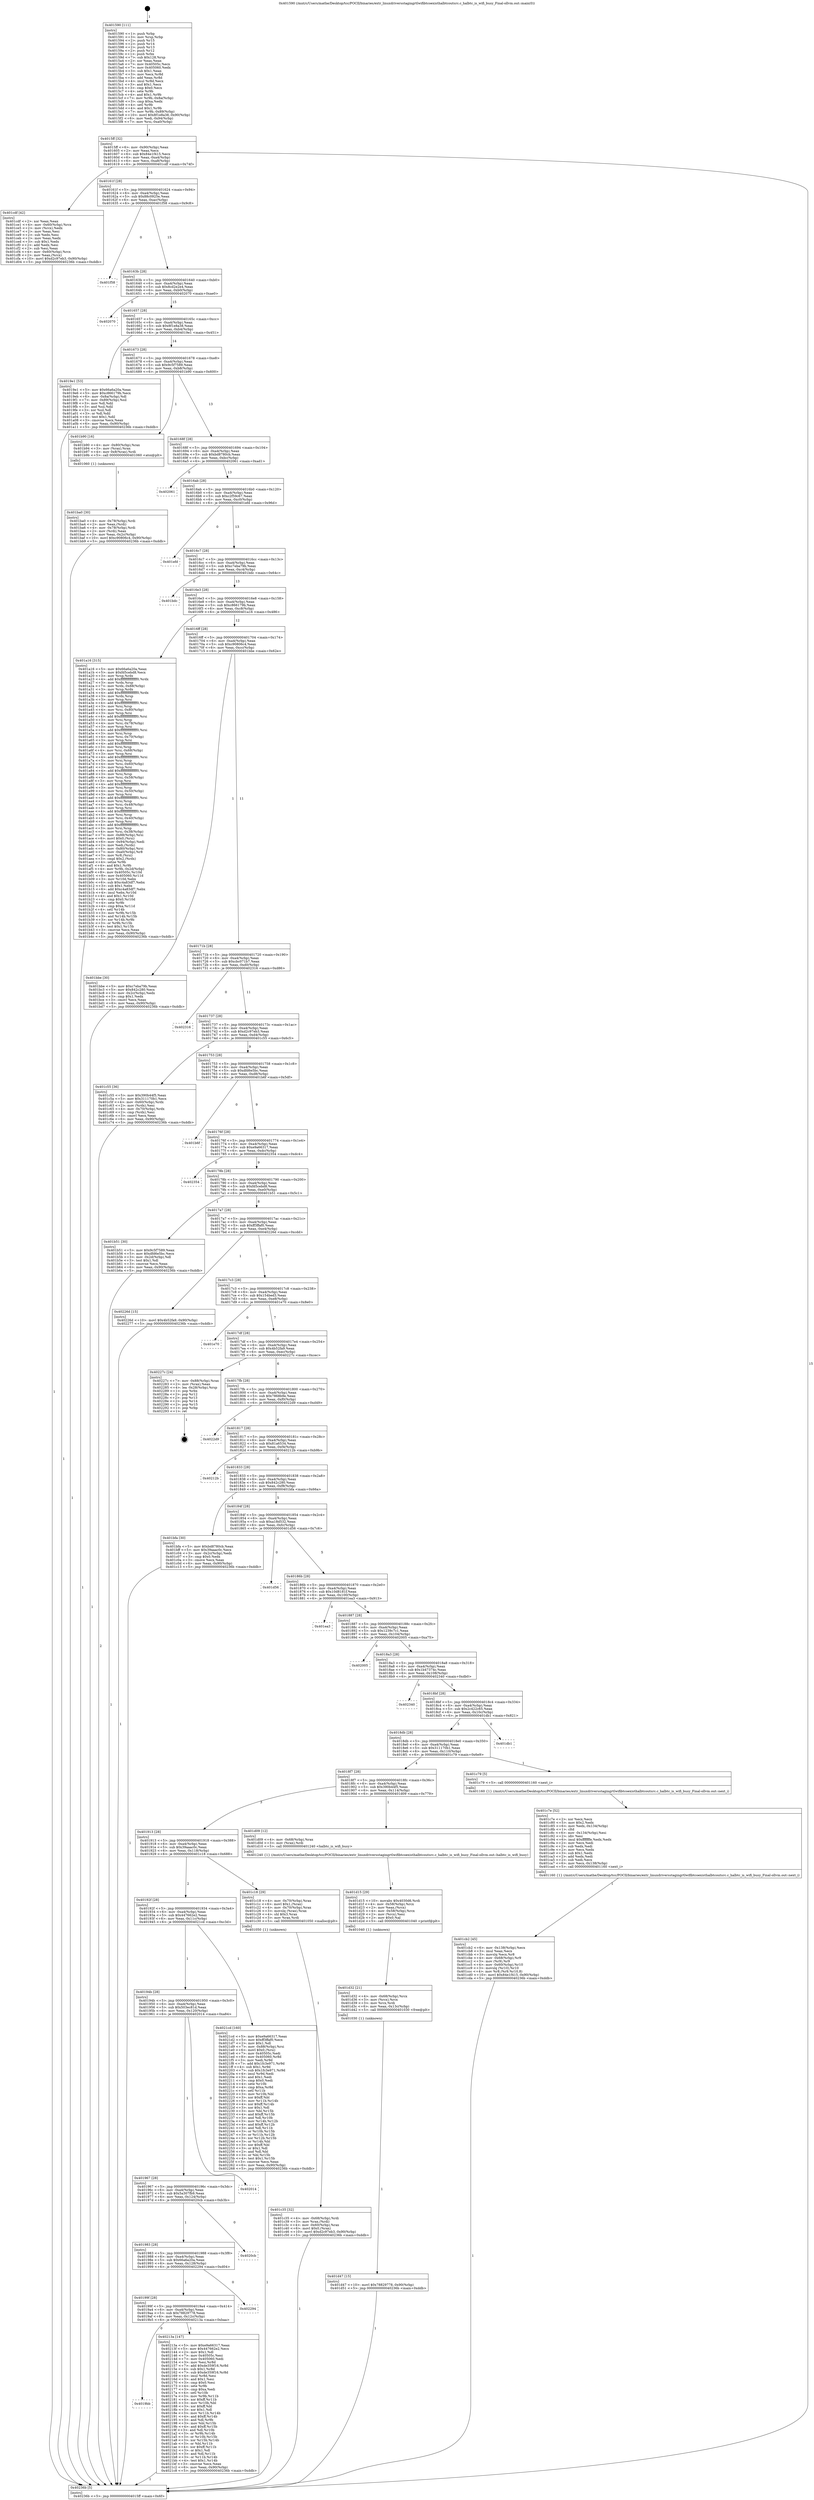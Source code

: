 digraph "0x401590" {
  label = "0x401590 (/mnt/c/Users/mathe/Desktop/tcc/POCII/binaries/extr_linuxdriversstagingrtlwifibtcoexisthalbtcoutsrc.c_halbtc_is_wifi_busy_Final-ollvm.out::main(0))"
  labelloc = "t"
  node[shape=record]

  Entry [label="",width=0.3,height=0.3,shape=circle,fillcolor=black,style=filled]
  "0x4015ff" [label="{
     0x4015ff [32]\l
     | [instrs]\l
     &nbsp;&nbsp;0x4015ff \<+6\>: mov -0x90(%rbp),%eax\l
     &nbsp;&nbsp;0x401605 \<+2\>: mov %eax,%ecx\l
     &nbsp;&nbsp;0x401607 \<+6\>: sub $0x84e1f415,%ecx\l
     &nbsp;&nbsp;0x40160d \<+6\>: mov %eax,-0xa4(%rbp)\l
     &nbsp;&nbsp;0x401613 \<+6\>: mov %ecx,-0xa8(%rbp)\l
     &nbsp;&nbsp;0x401619 \<+6\>: je 0000000000401cdf \<main+0x74f\>\l
  }"]
  "0x401cdf" [label="{
     0x401cdf [42]\l
     | [instrs]\l
     &nbsp;&nbsp;0x401cdf \<+2\>: xor %eax,%eax\l
     &nbsp;&nbsp;0x401ce1 \<+4\>: mov -0x60(%rbp),%rcx\l
     &nbsp;&nbsp;0x401ce5 \<+2\>: mov (%rcx),%edx\l
     &nbsp;&nbsp;0x401ce7 \<+2\>: mov %eax,%esi\l
     &nbsp;&nbsp;0x401ce9 \<+2\>: sub %edx,%esi\l
     &nbsp;&nbsp;0x401ceb \<+2\>: mov %eax,%edx\l
     &nbsp;&nbsp;0x401ced \<+3\>: sub $0x1,%edx\l
     &nbsp;&nbsp;0x401cf0 \<+2\>: add %edx,%esi\l
     &nbsp;&nbsp;0x401cf2 \<+2\>: sub %esi,%eax\l
     &nbsp;&nbsp;0x401cf4 \<+4\>: mov -0x60(%rbp),%rcx\l
     &nbsp;&nbsp;0x401cf8 \<+2\>: mov %eax,(%rcx)\l
     &nbsp;&nbsp;0x401cfa \<+10\>: movl $0xd2c97eb3,-0x90(%rbp)\l
     &nbsp;&nbsp;0x401d04 \<+5\>: jmp 000000000040236b \<main+0xddb\>\l
  }"]
  "0x40161f" [label="{
     0x40161f [28]\l
     | [instrs]\l
     &nbsp;&nbsp;0x40161f \<+5\>: jmp 0000000000401624 \<main+0x94\>\l
     &nbsp;&nbsp;0x401624 \<+6\>: mov -0xa4(%rbp),%eax\l
     &nbsp;&nbsp;0x40162a \<+5\>: sub $0x88c0925e,%eax\l
     &nbsp;&nbsp;0x40162f \<+6\>: mov %eax,-0xac(%rbp)\l
     &nbsp;&nbsp;0x401635 \<+6\>: je 0000000000401f58 \<main+0x9c8\>\l
  }"]
  Exit [label="",width=0.3,height=0.3,shape=circle,fillcolor=black,style=filled,peripheries=2]
  "0x401f58" [label="{
     0x401f58\l
  }", style=dashed]
  "0x40163b" [label="{
     0x40163b [28]\l
     | [instrs]\l
     &nbsp;&nbsp;0x40163b \<+5\>: jmp 0000000000401640 \<main+0xb0\>\l
     &nbsp;&nbsp;0x401640 \<+6\>: mov -0xa4(%rbp),%eax\l
     &nbsp;&nbsp;0x401646 \<+5\>: sub $0x8cd2e2e4,%eax\l
     &nbsp;&nbsp;0x40164b \<+6\>: mov %eax,-0xb0(%rbp)\l
     &nbsp;&nbsp;0x401651 \<+6\>: je 0000000000402070 \<main+0xae0\>\l
  }"]
  "0x4019bb" [label="{
     0x4019bb\l
  }", style=dashed]
  "0x402070" [label="{
     0x402070\l
  }", style=dashed]
  "0x401657" [label="{
     0x401657 [28]\l
     | [instrs]\l
     &nbsp;&nbsp;0x401657 \<+5\>: jmp 000000000040165c \<main+0xcc\>\l
     &nbsp;&nbsp;0x40165c \<+6\>: mov -0xa4(%rbp),%eax\l
     &nbsp;&nbsp;0x401662 \<+5\>: sub $0x8f1e8a38,%eax\l
     &nbsp;&nbsp;0x401667 \<+6\>: mov %eax,-0xb4(%rbp)\l
     &nbsp;&nbsp;0x40166d \<+6\>: je 00000000004019e1 \<main+0x451\>\l
  }"]
  "0x40213a" [label="{
     0x40213a [147]\l
     | [instrs]\l
     &nbsp;&nbsp;0x40213a \<+5\>: mov $0xe9a66317,%eax\l
     &nbsp;&nbsp;0x40213f \<+5\>: mov $0x447662e2,%ecx\l
     &nbsp;&nbsp;0x402144 \<+2\>: mov $0x1,%dl\l
     &nbsp;&nbsp;0x402146 \<+7\>: mov 0x40505c,%esi\l
     &nbsp;&nbsp;0x40214d \<+7\>: mov 0x405060,%edi\l
     &nbsp;&nbsp;0x402154 \<+3\>: mov %esi,%r8d\l
     &nbsp;&nbsp;0x402157 \<+7\>: add $0xde359f16,%r8d\l
     &nbsp;&nbsp;0x40215e \<+4\>: sub $0x1,%r8d\l
     &nbsp;&nbsp;0x402162 \<+7\>: sub $0xde359f16,%r8d\l
     &nbsp;&nbsp;0x402169 \<+4\>: imul %r8d,%esi\l
     &nbsp;&nbsp;0x40216d \<+3\>: and $0x1,%esi\l
     &nbsp;&nbsp;0x402170 \<+3\>: cmp $0x0,%esi\l
     &nbsp;&nbsp;0x402173 \<+4\>: sete %r9b\l
     &nbsp;&nbsp;0x402177 \<+3\>: cmp $0xa,%edi\l
     &nbsp;&nbsp;0x40217a \<+4\>: setl %r10b\l
     &nbsp;&nbsp;0x40217e \<+3\>: mov %r9b,%r11b\l
     &nbsp;&nbsp;0x402181 \<+4\>: xor $0xff,%r11b\l
     &nbsp;&nbsp;0x402185 \<+3\>: mov %r10b,%bl\l
     &nbsp;&nbsp;0x402188 \<+3\>: xor $0xff,%bl\l
     &nbsp;&nbsp;0x40218b \<+3\>: xor $0x1,%dl\l
     &nbsp;&nbsp;0x40218e \<+3\>: mov %r11b,%r14b\l
     &nbsp;&nbsp;0x402191 \<+4\>: and $0xff,%r14b\l
     &nbsp;&nbsp;0x402195 \<+3\>: and %dl,%r9b\l
     &nbsp;&nbsp;0x402198 \<+3\>: mov %bl,%r15b\l
     &nbsp;&nbsp;0x40219b \<+4\>: and $0xff,%r15b\l
     &nbsp;&nbsp;0x40219f \<+3\>: and %dl,%r10b\l
     &nbsp;&nbsp;0x4021a2 \<+3\>: or %r9b,%r14b\l
     &nbsp;&nbsp;0x4021a5 \<+3\>: or %r10b,%r15b\l
     &nbsp;&nbsp;0x4021a8 \<+3\>: xor %r15b,%r14b\l
     &nbsp;&nbsp;0x4021ab \<+3\>: or %bl,%r11b\l
     &nbsp;&nbsp;0x4021ae \<+4\>: xor $0xff,%r11b\l
     &nbsp;&nbsp;0x4021b2 \<+3\>: or $0x1,%dl\l
     &nbsp;&nbsp;0x4021b5 \<+3\>: and %dl,%r11b\l
     &nbsp;&nbsp;0x4021b8 \<+3\>: or %r11b,%r14b\l
     &nbsp;&nbsp;0x4021bb \<+4\>: test $0x1,%r14b\l
     &nbsp;&nbsp;0x4021bf \<+3\>: cmovne %ecx,%eax\l
     &nbsp;&nbsp;0x4021c2 \<+6\>: mov %eax,-0x90(%rbp)\l
     &nbsp;&nbsp;0x4021c8 \<+5\>: jmp 000000000040236b \<main+0xddb\>\l
  }"]
  "0x4019e1" [label="{
     0x4019e1 [53]\l
     | [instrs]\l
     &nbsp;&nbsp;0x4019e1 \<+5\>: mov $0x66a6a20a,%eax\l
     &nbsp;&nbsp;0x4019e6 \<+5\>: mov $0xc866179b,%ecx\l
     &nbsp;&nbsp;0x4019eb \<+6\>: mov -0x8a(%rbp),%dl\l
     &nbsp;&nbsp;0x4019f1 \<+7\>: mov -0x89(%rbp),%sil\l
     &nbsp;&nbsp;0x4019f8 \<+3\>: mov %dl,%dil\l
     &nbsp;&nbsp;0x4019fb \<+3\>: and %sil,%dil\l
     &nbsp;&nbsp;0x4019fe \<+3\>: xor %sil,%dl\l
     &nbsp;&nbsp;0x401a01 \<+3\>: or %dl,%dil\l
     &nbsp;&nbsp;0x401a04 \<+4\>: test $0x1,%dil\l
     &nbsp;&nbsp;0x401a08 \<+3\>: cmovne %ecx,%eax\l
     &nbsp;&nbsp;0x401a0b \<+6\>: mov %eax,-0x90(%rbp)\l
     &nbsp;&nbsp;0x401a11 \<+5\>: jmp 000000000040236b \<main+0xddb\>\l
  }"]
  "0x401673" [label="{
     0x401673 [28]\l
     | [instrs]\l
     &nbsp;&nbsp;0x401673 \<+5\>: jmp 0000000000401678 \<main+0xe8\>\l
     &nbsp;&nbsp;0x401678 \<+6\>: mov -0xa4(%rbp),%eax\l
     &nbsp;&nbsp;0x40167e \<+5\>: sub $0x9c5f7589,%eax\l
     &nbsp;&nbsp;0x401683 \<+6\>: mov %eax,-0xb8(%rbp)\l
     &nbsp;&nbsp;0x401689 \<+6\>: je 0000000000401b90 \<main+0x600\>\l
  }"]
  "0x40236b" [label="{
     0x40236b [5]\l
     | [instrs]\l
     &nbsp;&nbsp;0x40236b \<+5\>: jmp 00000000004015ff \<main+0x6f\>\l
  }"]
  "0x401590" [label="{
     0x401590 [111]\l
     | [instrs]\l
     &nbsp;&nbsp;0x401590 \<+1\>: push %rbp\l
     &nbsp;&nbsp;0x401591 \<+3\>: mov %rsp,%rbp\l
     &nbsp;&nbsp;0x401594 \<+2\>: push %r15\l
     &nbsp;&nbsp;0x401596 \<+2\>: push %r14\l
     &nbsp;&nbsp;0x401598 \<+2\>: push %r13\l
     &nbsp;&nbsp;0x40159a \<+2\>: push %r12\l
     &nbsp;&nbsp;0x40159c \<+1\>: push %rbx\l
     &nbsp;&nbsp;0x40159d \<+7\>: sub $0x128,%rsp\l
     &nbsp;&nbsp;0x4015a4 \<+2\>: xor %eax,%eax\l
     &nbsp;&nbsp;0x4015a6 \<+7\>: mov 0x40505c,%ecx\l
     &nbsp;&nbsp;0x4015ad \<+7\>: mov 0x405060,%edx\l
     &nbsp;&nbsp;0x4015b4 \<+3\>: sub $0x1,%eax\l
     &nbsp;&nbsp;0x4015b7 \<+3\>: mov %ecx,%r8d\l
     &nbsp;&nbsp;0x4015ba \<+3\>: add %eax,%r8d\l
     &nbsp;&nbsp;0x4015bd \<+4\>: imul %r8d,%ecx\l
     &nbsp;&nbsp;0x4015c1 \<+3\>: and $0x1,%ecx\l
     &nbsp;&nbsp;0x4015c4 \<+3\>: cmp $0x0,%ecx\l
     &nbsp;&nbsp;0x4015c7 \<+4\>: sete %r9b\l
     &nbsp;&nbsp;0x4015cb \<+4\>: and $0x1,%r9b\l
     &nbsp;&nbsp;0x4015cf \<+7\>: mov %r9b,-0x8a(%rbp)\l
     &nbsp;&nbsp;0x4015d6 \<+3\>: cmp $0xa,%edx\l
     &nbsp;&nbsp;0x4015d9 \<+4\>: setl %r9b\l
     &nbsp;&nbsp;0x4015dd \<+4\>: and $0x1,%r9b\l
     &nbsp;&nbsp;0x4015e1 \<+7\>: mov %r9b,-0x89(%rbp)\l
     &nbsp;&nbsp;0x4015e8 \<+10\>: movl $0x8f1e8a38,-0x90(%rbp)\l
     &nbsp;&nbsp;0x4015f2 \<+6\>: mov %edi,-0x94(%rbp)\l
     &nbsp;&nbsp;0x4015f8 \<+7\>: mov %rsi,-0xa0(%rbp)\l
  }"]
  "0x40199f" [label="{
     0x40199f [28]\l
     | [instrs]\l
     &nbsp;&nbsp;0x40199f \<+5\>: jmp 00000000004019a4 \<main+0x414\>\l
     &nbsp;&nbsp;0x4019a4 \<+6\>: mov -0xa4(%rbp),%eax\l
     &nbsp;&nbsp;0x4019aa \<+5\>: sub $0x78829778,%eax\l
     &nbsp;&nbsp;0x4019af \<+6\>: mov %eax,-0x12c(%rbp)\l
     &nbsp;&nbsp;0x4019b5 \<+6\>: je 000000000040213a \<main+0xbaa\>\l
  }"]
  "0x401b90" [label="{
     0x401b90 [16]\l
     | [instrs]\l
     &nbsp;&nbsp;0x401b90 \<+4\>: mov -0x80(%rbp),%rax\l
     &nbsp;&nbsp;0x401b94 \<+3\>: mov (%rax),%rax\l
     &nbsp;&nbsp;0x401b97 \<+4\>: mov 0x8(%rax),%rdi\l
     &nbsp;&nbsp;0x401b9b \<+5\>: call 0000000000401060 \<atoi@plt\>\l
     | [calls]\l
     &nbsp;&nbsp;0x401060 \{1\} (unknown)\l
  }"]
  "0x40168f" [label="{
     0x40168f [28]\l
     | [instrs]\l
     &nbsp;&nbsp;0x40168f \<+5\>: jmp 0000000000401694 \<main+0x104\>\l
     &nbsp;&nbsp;0x401694 \<+6\>: mov -0xa4(%rbp),%eax\l
     &nbsp;&nbsp;0x40169a \<+5\>: sub $0xbd8780cb,%eax\l
     &nbsp;&nbsp;0x40169f \<+6\>: mov %eax,-0xbc(%rbp)\l
     &nbsp;&nbsp;0x4016a5 \<+6\>: je 0000000000402061 \<main+0xad1\>\l
  }"]
  "0x402294" [label="{
     0x402294\l
  }", style=dashed]
  "0x402061" [label="{
     0x402061\l
  }", style=dashed]
  "0x4016ab" [label="{
     0x4016ab [28]\l
     | [instrs]\l
     &nbsp;&nbsp;0x4016ab \<+5\>: jmp 00000000004016b0 \<main+0x120\>\l
     &nbsp;&nbsp;0x4016b0 \<+6\>: mov -0xa4(%rbp),%eax\l
     &nbsp;&nbsp;0x4016b6 \<+5\>: sub $0xc2f59c67,%eax\l
     &nbsp;&nbsp;0x4016bb \<+6\>: mov %eax,-0xc0(%rbp)\l
     &nbsp;&nbsp;0x4016c1 \<+6\>: je 0000000000401efd \<main+0x96d\>\l
  }"]
  "0x401983" [label="{
     0x401983 [28]\l
     | [instrs]\l
     &nbsp;&nbsp;0x401983 \<+5\>: jmp 0000000000401988 \<main+0x3f8\>\l
     &nbsp;&nbsp;0x401988 \<+6\>: mov -0xa4(%rbp),%eax\l
     &nbsp;&nbsp;0x40198e \<+5\>: sub $0x66a6a20a,%eax\l
     &nbsp;&nbsp;0x401993 \<+6\>: mov %eax,-0x128(%rbp)\l
     &nbsp;&nbsp;0x401999 \<+6\>: je 0000000000402294 \<main+0xd04\>\l
  }"]
  "0x401efd" [label="{
     0x401efd\l
  }", style=dashed]
  "0x4016c7" [label="{
     0x4016c7 [28]\l
     | [instrs]\l
     &nbsp;&nbsp;0x4016c7 \<+5\>: jmp 00000000004016cc \<main+0x13c\>\l
     &nbsp;&nbsp;0x4016cc \<+6\>: mov -0xa4(%rbp),%eax\l
     &nbsp;&nbsp;0x4016d2 \<+5\>: sub $0xc7eba79b,%eax\l
     &nbsp;&nbsp;0x4016d7 \<+6\>: mov %eax,-0xc4(%rbp)\l
     &nbsp;&nbsp;0x4016dd \<+6\>: je 0000000000401bdc \<main+0x64c\>\l
  }"]
  "0x4020cb" [label="{
     0x4020cb\l
  }", style=dashed]
  "0x401bdc" [label="{
     0x401bdc\l
  }", style=dashed]
  "0x4016e3" [label="{
     0x4016e3 [28]\l
     | [instrs]\l
     &nbsp;&nbsp;0x4016e3 \<+5\>: jmp 00000000004016e8 \<main+0x158\>\l
     &nbsp;&nbsp;0x4016e8 \<+6\>: mov -0xa4(%rbp),%eax\l
     &nbsp;&nbsp;0x4016ee \<+5\>: sub $0xc866179b,%eax\l
     &nbsp;&nbsp;0x4016f3 \<+6\>: mov %eax,-0xc8(%rbp)\l
     &nbsp;&nbsp;0x4016f9 \<+6\>: je 0000000000401a16 \<main+0x486\>\l
  }"]
  "0x401967" [label="{
     0x401967 [28]\l
     | [instrs]\l
     &nbsp;&nbsp;0x401967 \<+5\>: jmp 000000000040196c \<main+0x3dc\>\l
     &nbsp;&nbsp;0x40196c \<+6\>: mov -0xa4(%rbp),%eax\l
     &nbsp;&nbsp;0x401972 \<+5\>: sub $0x5a307fb9,%eax\l
     &nbsp;&nbsp;0x401977 \<+6\>: mov %eax,-0x124(%rbp)\l
     &nbsp;&nbsp;0x40197d \<+6\>: je 00000000004020cb \<main+0xb3b\>\l
  }"]
  "0x401a16" [label="{
     0x401a16 [315]\l
     | [instrs]\l
     &nbsp;&nbsp;0x401a16 \<+5\>: mov $0x66a6a20a,%eax\l
     &nbsp;&nbsp;0x401a1b \<+5\>: mov $0xfd5cebd8,%ecx\l
     &nbsp;&nbsp;0x401a20 \<+3\>: mov %rsp,%rdx\l
     &nbsp;&nbsp;0x401a23 \<+4\>: add $0xfffffffffffffff0,%rdx\l
     &nbsp;&nbsp;0x401a27 \<+3\>: mov %rdx,%rsp\l
     &nbsp;&nbsp;0x401a2a \<+7\>: mov %rdx,-0x88(%rbp)\l
     &nbsp;&nbsp;0x401a31 \<+3\>: mov %rsp,%rdx\l
     &nbsp;&nbsp;0x401a34 \<+4\>: add $0xfffffffffffffff0,%rdx\l
     &nbsp;&nbsp;0x401a38 \<+3\>: mov %rdx,%rsp\l
     &nbsp;&nbsp;0x401a3b \<+3\>: mov %rsp,%rsi\l
     &nbsp;&nbsp;0x401a3e \<+4\>: add $0xfffffffffffffff0,%rsi\l
     &nbsp;&nbsp;0x401a42 \<+3\>: mov %rsi,%rsp\l
     &nbsp;&nbsp;0x401a45 \<+4\>: mov %rsi,-0x80(%rbp)\l
     &nbsp;&nbsp;0x401a49 \<+3\>: mov %rsp,%rsi\l
     &nbsp;&nbsp;0x401a4c \<+4\>: add $0xfffffffffffffff0,%rsi\l
     &nbsp;&nbsp;0x401a50 \<+3\>: mov %rsi,%rsp\l
     &nbsp;&nbsp;0x401a53 \<+4\>: mov %rsi,-0x78(%rbp)\l
     &nbsp;&nbsp;0x401a57 \<+3\>: mov %rsp,%rsi\l
     &nbsp;&nbsp;0x401a5a \<+4\>: add $0xfffffffffffffff0,%rsi\l
     &nbsp;&nbsp;0x401a5e \<+3\>: mov %rsi,%rsp\l
     &nbsp;&nbsp;0x401a61 \<+4\>: mov %rsi,-0x70(%rbp)\l
     &nbsp;&nbsp;0x401a65 \<+3\>: mov %rsp,%rsi\l
     &nbsp;&nbsp;0x401a68 \<+4\>: add $0xfffffffffffffff0,%rsi\l
     &nbsp;&nbsp;0x401a6c \<+3\>: mov %rsi,%rsp\l
     &nbsp;&nbsp;0x401a6f \<+4\>: mov %rsi,-0x68(%rbp)\l
     &nbsp;&nbsp;0x401a73 \<+3\>: mov %rsp,%rsi\l
     &nbsp;&nbsp;0x401a76 \<+4\>: add $0xfffffffffffffff0,%rsi\l
     &nbsp;&nbsp;0x401a7a \<+3\>: mov %rsi,%rsp\l
     &nbsp;&nbsp;0x401a7d \<+4\>: mov %rsi,-0x60(%rbp)\l
     &nbsp;&nbsp;0x401a81 \<+3\>: mov %rsp,%rsi\l
     &nbsp;&nbsp;0x401a84 \<+4\>: add $0xfffffffffffffff0,%rsi\l
     &nbsp;&nbsp;0x401a88 \<+3\>: mov %rsi,%rsp\l
     &nbsp;&nbsp;0x401a8b \<+4\>: mov %rsi,-0x58(%rbp)\l
     &nbsp;&nbsp;0x401a8f \<+3\>: mov %rsp,%rsi\l
     &nbsp;&nbsp;0x401a92 \<+4\>: add $0xfffffffffffffff0,%rsi\l
     &nbsp;&nbsp;0x401a96 \<+3\>: mov %rsi,%rsp\l
     &nbsp;&nbsp;0x401a99 \<+4\>: mov %rsi,-0x50(%rbp)\l
     &nbsp;&nbsp;0x401a9d \<+3\>: mov %rsp,%rsi\l
     &nbsp;&nbsp;0x401aa0 \<+4\>: add $0xfffffffffffffff0,%rsi\l
     &nbsp;&nbsp;0x401aa4 \<+3\>: mov %rsi,%rsp\l
     &nbsp;&nbsp;0x401aa7 \<+4\>: mov %rsi,-0x48(%rbp)\l
     &nbsp;&nbsp;0x401aab \<+3\>: mov %rsp,%rsi\l
     &nbsp;&nbsp;0x401aae \<+4\>: add $0xfffffffffffffff0,%rsi\l
     &nbsp;&nbsp;0x401ab2 \<+3\>: mov %rsi,%rsp\l
     &nbsp;&nbsp;0x401ab5 \<+4\>: mov %rsi,-0x40(%rbp)\l
     &nbsp;&nbsp;0x401ab9 \<+3\>: mov %rsp,%rsi\l
     &nbsp;&nbsp;0x401abc \<+4\>: add $0xfffffffffffffff0,%rsi\l
     &nbsp;&nbsp;0x401ac0 \<+3\>: mov %rsi,%rsp\l
     &nbsp;&nbsp;0x401ac3 \<+4\>: mov %rsi,-0x38(%rbp)\l
     &nbsp;&nbsp;0x401ac7 \<+7\>: mov -0x88(%rbp),%rsi\l
     &nbsp;&nbsp;0x401ace \<+6\>: movl $0x0,(%rsi)\l
     &nbsp;&nbsp;0x401ad4 \<+6\>: mov -0x94(%rbp),%edi\l
     &nbsp;&nbsp;0x401ada \<+2\>: mov %edi,(%rdx)\l
     &nbsp;&nbsp;0x401adc \<+4\>: mov -0x80(%rbp),%rsi\l
     &nbsp;&nbsp;0x401ae0 \<+7\>: mov -0xa0(%rbp),%r8\l
     &nbsp;&nbsp;0x401ae7 \<+3\>: mov %r8,(%rsi)\l
     &nbsp;&nbsp;0x401aea \<+3\>: cmpl $0x2,(%rdx)\l
     &nbsp;&nbsp;0x401aed \<+4\>: setne %r9b\l
     &nbsp;&nbsp;0x401af1 \<+4\>: and $0x1,%r9b\l
     &nbsp;&nbsp;0x401af5 \<+4\>: mov %r9b,-0x2d(%rbp)\l
     &nbsp;&nbsp;0x401af9 \<+8\>: mov 0x40505c,%r10d\l
     &nbsp;&nbsp;0x401b01 \<+8\>: mov 0x405060,%r11d\l
     &nbsp;&nbsp;0x401b09 \<+3\>: mov %r10d,%ebx\l
     &nbsp;&nbsp;0x401b0c \<+6\>: sub $0xc4a83df7,%ebx\l
     &nbsp;&nbsp;0x401b12 \<+3\>: sub $0x1,%ebx\l
     &nbsp;&nbsp;0x401b15 \<+6\>: add $0xc4a83df7,%ebx\l
     &nbsp;&nbsp;0x401b1b \<+4\>: imul %ebx,%r10d\l
     &nbsp;&nbsp;0x401b1f \<+4\>: and $0x1,%r10d\l
     &nbsp;&nbsp;0x401b23 \<+4\>: cmp $0x0,%r10d\l
     &nbsp;&nbsp;0x401b27 \<+4\>: sete %r9b\l
     &nbsp;&nbsp;0x401b2b \<+4\>: cmp $0xa,%r11d\l
     &nbsp;&nbsp;0x401b2f \<+4\>: setl %r14b\l
     &nbsp;&nbsp;0x401b33 \<+3\>: mov %r9b,%r15b\l
     &nbsp;&nbsp;0x401b36 \<+3\>: and %r14b,%r15b\l
     &nbsp;&nbsp;0x401b39 \<+3\>: xor %r14b,%r9b\l
     &nbsp;&nbsp;0x401b3c \<+3\>: or %r9b,%r15b\l
     &nbsp;&nbsp;0x401b3f \<+4\>: test $0x1,%r15b\l
     &nbsp;&nbsp;0x401b43 \<+3\>: cmovne %ecx,%eax\l
     &nbsp;&nbsp;0x401b46 \<+6\>: mov %eax,-0x90(%rbp)\l
     &nbsp;&nbsp;0x401b4c \<+5\>: jmp 000000000040236b \<main+0xddb\>\l
  }"]
  "0x4016ff" [label="{
     0x4016ff [28]\l
     | [instrs]\l
     &nbsp;&nbsp;0x4016ff \<+5\>: jmp 0000000000401704 \<main+0x174\>\l
     &nbsp;&nbsp;0x401704 \<+6\>: mov -0xa4(%rbp),%eax\l
     &nbsp;&nbsp;0x40170a \<+5\>: sub $0xc90806c4,%eax\l
     &nbsp;&nbsp;0x40170f \<+6\>: mov %eax,-0xcc(%rbp)\l
     &nbsp;&nbsp;0x401715 \<+6\>: je 0000000000401bbe \<main+0x62e\>\l
  }"]
  "0x402014" [label="{
     0x402014\l
  }", style=dashed]
  "0x40194b" [label="{
     0x40194b [28]\l
     | [instrs]\l
     &nbsp;&nbsp;0x40194b \<+5\>: jmp 0000000000401950 \<main+0x3c0\>\l
     &nbsp;&nbsp;0x401950 \<+6\>: mov -0xa4(%rbp),%eax\l
     &nbsp;&nbsp;0x401956 \<+5\>: sub $0x503ec81d,%eax\l
     &nbsp;&nbsp;0x40195b \<+6\>: mov %eax,-0x120(%rbp)\l
     &nbsp;&nbsp;0x401961 \<+6\>: je 0000000000402014 \<main+0xa84\>\l
  }"]
  "0x401bbe" [label="{
     0x401bbe [30]\l
     | [instrs]\l
     &nbsp;&nbsp;0x401bbe \<+5\>: mov $0xc7eba79b,%eax\l
     &nbsp;&nbsp;0x401bc3 \<+5\>: mov $0x842c280,%ecx\l
     &nbsp;&nbsp;0x401bc8 \<+3\>: mov -0x2c(%rbp),%edx\l
     &nbsp;&nbsp;0x401bcb \<+3\>: cmp $0x1,%edx\l
     &nbsp;&nbsp;0x401bce \<+3\>: cmovl %ecx,%eax\l
     &nbsp;&nbsp;0x401bd1 \<+6\>: mov %eax,-0x90(%rbp)\l
     &nbsp;&nbsp;0x401bd7 \<+5\>: jmp 000000000040236b \<main+0xddb\>\l
  }"]
  "0x40171b" [label="{
     0x40171b [28]\l
     | [instrs]\l
     &nbsp;&nbsp;0x40171b \<+5\>: jmp 0000000000401720 \<main+0x190\>\l
     &nbsp;&nbsp;0x401720 \<+6\>: mov -0xa4(%rbp),%eax\l
     &nbsp;&nbsp;0x401726 \<+5\>: sub $0xcbc071b7,%eax\l
     &nbsp;&nbsp;0x40172b \<+6\>: mov %eax,-0xd0(%rbp)\l
     &nbsp;&nbsp;0x401731 \<+6\>: je 0000000000402316 \<main+0xd86\>\l
  }"]
  "0x4021cd" [label="{
     0x4021cd [160]\l
     | [instrs]\l
     &nbsp;&nbsp;0x4021cd \<+5\>: mov $0xe9a66317,%eax\l
     &nbsp;&nbsp;0x4021d2 \<+5\>: mov $0xff3ffaf0,%ecx\l
     &nbsp;&nbsp;0x4021d7 \<+2\>: mov $0x1,%dl\l
     &nbsp;&nbsp;0x4021d9 \<+7\>: mov -0x88(%rbp),%rsi\l
     &nbsp;&nbsp;0x4021e0 \<+6\>: movl $0x0,(%rsi)\l
     &nbsp;&nbsp;0x4021e6 \<+7\>: mov 0x40505c,%edi\l
     &nbsp;&nbsp;0x4021ed \<+8\>: mov 0x405060,%r8d\l
     &nbsp;&nbsp;0x4021f5 \<+3\>: mov %edi,%r9d\l
     &nbsp;&nbsp;0x4021f8 \<+7\>: add $0x1fc3e971,%r9d\l
     &nbsp;&nbsp;0x4021ff \<+4\>: sub $0x1,%r9d\l
     &nbsp;&nbsp;0x402203 \<+7\>: sub $0x1fc3e971,%r9d\l
     &nbsp;&nbsp;0x40220a \<+4\>: imul %r9d,%edi\l
     &nbsp;&nbsp;0x40220e \<+3\>: and $0x1,%edi\l
     &nbsp;&nbsp;0x402211 \<+3\>: cmp $0x0,%edi\l
     &nbsp;&nbsp;0x402214 \<+4\>: sete %r10b\l
     &nbsp;&nbsp;0x402218 \<+4\>: cmp $0xa,%r8d\l
     &nbsp;&nbsp;0x40221c \<+4\>: setl %r11b\l
     &nbsp;&nbsp;0x402220 \<+3\>: mov %r10b,%bl\l
     &nbsp;&nbsp;0x402223 \<+3\>: xor $0xff,%bl\l
     &nbsp;&nbsp;0x402226 \<+3\>: mov %r11b,%r14b\l
     &nbsp;&nbsp;0x402229 \<+4\>: xor $0xff,%r14b\l
     &nbsp;&nbsp;0x40222d \<+3\>: xor $0x1,%dl\l
     &nbsp;&nbsp;0x402230 \<+3\>: mov %bl,%r15b\l
     &nbsp;&nbsp;0x402233 \<+4\>: and $0xff,%r15b\l
     &nbsp;&nbsp;0x402237 \<+3\>: and %dl,%r10b\l
     &nbsp;&nbsp;0x40223a \<+3\>: mov %r14b,%r12b\l
     &nbsp;&nbsp;0x40223d \<+4\>: and $0xff,%r12b\l
     &nbsp;&nbsp;0x402241 \<+3\>: and %dl,%r11b\l
     &nbsp;&nbsp;0x402244 \<+3\>: or %r10b,%r15b\l
     &nbsp;&nbsp;0x402247 \<+3\>: or %r11b,%r12b\l
     &nbsp;&nbsp;0x40224a \<+3\>: xor %r12b,%r15b\l
     &nbsp;&nbsp;0x40224d \<+3\>: or %r14b,%bl\l
     &nbsp;&nbsp;0x402250 \<+3\>: xor $0xff,%bl\l
     &nbsp;&nbsp;0x402253 \<+3\>: or $0x1,%dl\l
     &nbsp;&nbsp;0x402256 \<+2\>: and %dl,%bl\l
     &nbsp;&nbsp;0x402258 \<+3\>: or %bl,%r15b\l
     &nbsp;&nbsp;0x40225b \<+4\>: test $0x1,%r15b\l
     &nbsp;&nbsp;0x40225f \<+3\>: cmovne %ecx,%eax\l
     &nbsp;&nbsp;0x402262 \<+6\>: mov %eax,-0x90(%rbp)\l
     &nbsp;&nbsp;0x402268 \<+5\>: jmp 000000000040236b \<main+0xddb\>\l
  }"]
  "0x402316" [label="{
     0x402316\l
  }", style=dashed]
  "0x401737" [label="{
     0x401737 [28]\l
     | [instrs]\l
     &nbsp;&nbsp;0x401737 \<+5\>: jmp 000000000040173c \<main+0x1ac\>\l
     &nbsp;&nbsp;0x40173c \<+6\>: mov -0xa4(%rbp),%eax\l
     &nbsp;&nbsp;0x401742 \<+5\>: sub $0xd2c97eb3,%eax\l
     &nbsp;&nbsp;0x401747 \<+6\>: mov %eax,-0xd4(%rbp)\l
     &nbsp;&nbsp;0x40174d \<+6\>: je 0000000000401c55 \<main+0x6c5\>\l
  }"]
  "0x401d47" [label="{
     0x401d47 [15]\l
     | [instrs]\l
     &nbsp;&nbsp;0x401d47 \<+10\>: movl $0x78829778,-0x90(%rbp)\l
     &nbsp;&nbsp;0x401d51 \<+5\>: jmp 000000000040236b \<main+0xddb\>\l
  }"]
  "0x401c55" [label="{
     0x401c55 [36]\l
     | [instrs]\l
     &nbsp;&nbsp;0x401c55 \<+5\>: mov $0x390b44f5,%eax\l
     &nbsp;&nbsp;0x401c5a \<+5\>: mov $0x311170b1,%ecx\l
     &nbsp;&nbsp;0x401c5f \<+4\>: mov -0x60(%rbp),%rdx\l
     &nbsp;&nbsp;0x401c63 \<+2\>: mov (%rdx),%esi\l
     &nbsp;&nbsp;0x401c65 \<+4\>: mov -0x70(%rbp),%rdx\l
     &nbsp;&nbsp;0x401c69 \<+2\>: cmp (%rdx),%esi\l
     &nbsp;&nbsp;0x401c6b \<+3\>: cmovl %ecx,%eax\l
     &nbsp;&nbsp;0x401c6e \<+6\>: mov %eax,-0x90(%rbp)\l
     &nbsp;&nbsp;0x401c74 \<+5\>: jmp 000000000040236b \<main+0xddb\>\l
  }"]
  "0x401753" [label="{
     0x401753 [28]\l
     | [instrs]\l
     &nbsp;&nbsp;0x401753 \<+5\>: jmp 0000000000401758 \<main+0x1c8\>\l
     &nbsp;&nbsp;0x401758 \<+6\>: mov -0xa4(%rbp),%eax\l
     &nbsp;&nbsp;0x40175e \<+5\>: sub $0xdfd6e5bc,%eax\l
     &nbsp;&nbsp;0x401763 \<+6\>: mov %eax,-0xd8(%rbp)\l
     &nbsp;&nbsp;0x401769 \<+6\>: je 0000000000401b6f \<main+0x5df\>\l
  }"]
  "0x401d32" [label="{
     0x401d32 [21]\l
     | [instrs]\l
     &nbsp;&nbsp;0x401d32 \<+4\>: mov -0x68(%rbp),%rcx\l
     &nbsp;&nbsp;0x401d36 \<+3\>: mov (%rcx),%rcx\l
     &nbsp;&nbsp;0x401d39 \<+3\>: mov %rcx,%rdi\l
     &nbsp;&nbsp;0x401d3c \<+6\>: mov %eax,-0x13c(%rbp)\l
     &nbsp;&nbsp;0x401d42 \<+5\>: call 0000000000401030 \<free@plt\>\l
     | [calls]\l
     &nbsp;&nbsp;0x401030 \{1\} (unknown)\l
  }"]
  "0x401b6f" [label="{
     0x401b6f\l
  }", style=dashed]
  "0x40176f" [label="{
     0x40176f [28]\l
     | [instrs]\l
     &nbsp;&nbsp;0x40176f \<+5\>: jmp 0000000000401774 \<main+0x1e4\>\l
     &nbsp;&nbsp;0x401774 \<+6\>: mov -0xa4(%rbp),%eax\l
     &nbsp;&nbsp;0x40177a \<+5\>: sub $0xe9a66317,%eax\l
     &nbsp;&nbsp;0x40177f \<+6\>: mov %eax,-0xdc(%rbp)\l
     &nbsp;&nbsp;0x401785 \<+6\>: je 0000000000402354 \<main+0xdc4\>\l
  }"]
  "0x401d15" [label="{
     0x401d15 [29]\l
     | [instrs]\l
     &nbsp;&nbsp;0x401d15 \<+10\>: movabs $0x4030d6,%rdi\l
     &nbsp;&nbsp;0x401d1f \<+4\>: mov -0x58(%rbp),%rcx\l
     &nbsp;&nbsp;0x401d23 \<+2\>: mov %eax,(%rcx)\l
     &nbsp;&nbsp;0x401d25 \<+4\>: mov -0x58(%rbp),%rcx\l
     &nbsp;&nbsp;0x401d29 \<+2\>: mov (%rcx),%esi\l
     &nbsp;&nbsp;0x401d2b \<+2\>: mov $0x0,%al\l
     &nbsp;&nbsp;0x401d2d \<+5\>: call 0000000000401040 \<printf@plt\>\l
     | [calls]\l
     &nbsp;&nbsp;0x401040 \{1\} (unknown)\l
  }"]
  "0x402354" [label="{
     0x402354\l
  }", style=dashed]
  "0x40178b" [label="{
     0x40178b [28]\l
     | [instrs]\l
     &nbsp;&nbsp;0x40178b \<+5\>: jmp 0000000000401790 \<main+0x200\>\l
     &nbsp;&nbsp;0x401790 \<+6\>: mov -0xa4(%rbp),%eax\l
     &nbsp;&nbsp;0x401796 \<+5\>: sub $0xfd5cebd8,%eax\l
     &nbsp;&nbsp;0x40179b \<+6\>: mov %eax,-0xe0(%rbp)\l
     &nbsp;&nbsp;0x4017a1 \<+6\>: je 0000000000401b51 \<main+0x5c1\>\l
  }"]
  "0x401cb2" [label="{
     0x401cb2 [45]\l
     | [instrs]\l
     &nbsp;&nbsp;0x401cb2 \<+6\>: mov -0x138(%rbp),%ecx\l
     &nbsp;&nbsp;0x401cb8 \<+3\>: imul %eax,%ecx\l
     &nbsp;&nbsp;0x401cbb \<+3\>: movslq %ecx,%r8\l
     &nbsp;&nbsp;0x401cbe \<+4\>: mov -0x68(%rbp),%r9\l
     &nbsp;&nbsp;0x401cc2 \<+3\>: mov (%r9),%r9\l
     &nbsp;&nbsp;0x401cc5 \<+4\>: mov -0x60(%rbp),%r10\l
     &nbsp;&nbsp;0x401cc9 \<+3\>: movslq (%r10),%r10\l
     &nbsp;&nbsp;0x401ccc \<+4\>: mov %r8,(%r9,%r10,8)\l
     &nbsp;&nbsp;0x401cd0 \<+10\>: movl $0x84e1f415,-0x90(%rbp)\l
     &nbsp;&nbsp;0x401cda \<+5\>: jmp 000000000040236b \<main+0xddb\>\l
  }"]
  "0x401b51" [label="{
     0x401b51 [30]\l
     | [instrs]\l
     &nbsp;&nbsp;0x401b51 \<+5\>: mov $0x9c5f7589,%eax\l
     &nbsp;&nbsp;0x401b56 \<+5\>: mov $0xdfd6e5bc,%ecx\l
     &nbsp;&nbsp;0x401b5b \<+3\>: mov -0x2d(%rbp),%dl\l
     &nbsp;&nbsp;0x401b5e \<+3\>: test $0x1,%dl\l
     &nbsp;&nbsp;0x401b61 \<+3\>: cmovne %ecx,%eax\l
     &nbsp;&nbsp;0x401b64 \<+6\>: mov %eax,-0x90(%rbp)\l
     &nbsp;&nbsp;0x401b6a \<+5\>: jmp 000000000040236b \<main+0xddb\>\l
  }"]
  "0x4017a7" [label="{
     0x4017a7 [28]\l
     | [instrs]\l
     &nbsp;&nbsp;0x4017a7 \<+5\>: jmp 00000000004017ac \<main+0x21c\>\l
     &nbsp;&nbsp;0x4017ac \<+6\>: mov -0xa4(%rbp),%eax\l
     &nbsp;&nbsp;0x4017b2 \<+5\>: sub $0xff3ffaf0,%eax\l
     &nbsp;&nbsp;0x4017b7 \<+6\>: mov %eax,-0xe4(%rbp)\l
     &nbsp;&nbsp;0x4017bd \<+6\>: je 000000000040226d \<main+0xcdd\>\l
  }"]
  "0x401ba0" [label="{
     0x401ba0 [30]\l
     | [instrs]\l
     &nbsp;&nbsp;0x401ba0 \<+4\>: mov -0x78(%rbp),%rdi\l
     &nbsp;&nbsp;0x401ba4 \<+2\>: mov %eax,(%rdi)\l
     &nbsp;&nbsp;0x401ba6 \<+4\>: mov -0x78(%rbp),%rdi\l
     &nbsp;&nbsp;0x401baa \<+2\>: mov (%rdi),%eax\l
     &nbsp;&nbsp;0x401bac \<+3\>: mov %eax,-0x2c(%rbp)\l
     &nbsp;&nbsp;0x401baf \<+10\>: movl $0xc90806c4,-0x90(%rbp)\l
     &nbsp;&nbsp;0x401bb9 \<+5\>: jmp 000000000040236b \<main+0xddb\>\l
  }"]
  "0x401c7e" [label="{
     0x401c7e [52]\l
     | [instrs]\l
     &nbsp;&nbsp;0x401c7e \<+2\>: xor %ecx,%ecx\l
     &nbsp;&nbsp;0x401c80 \<+5\>: mov $0x2,%edx\l
     &nbsp;&nbsp;0x401c85 \<+6\>: mov %edx,-0x134(%rbp)\l
     &nbsp;&nbsp;0x401c8b \<+1\>: cltd\l
     &nbsp;&nbsp;0x401c8c \<+6\>: mov -0x134(%rbp),%esi\l
     &nbsp;&nbsp;0x401c92 \<+2\>: idiv %esi\l
     &nbsp;&nbsp;0x401c94 \<+6\>: imul $0xfffffffe,%edx,%edx\l
     &nbsp;&nbsp;0x401c9a \<+2\>: mov %ecx,%edi\l
     &nbsp;&nbsp;0x401c9c \<+2\>: sub %edx,%edi\l
     &nbsp;&nbsp;0x401c9e \<+2\>: mov %ecx,%edx\l
     &nbsp;&nbsp;0x401ca0 \<+3\>: sub $0x1,%edx\l
     &nbsp;&nbsp;0x401ca3 \<+2\>: add %edx,%edi\l
     &nbsp;&nbsp;0x401ca5 \<+2\>: sub %edi,%ecx\l
     &nbsp;&nbsp;0x401ca7 \<+6\>: mov %ecx,-0x138(%rbp)\l
     &nbsp;&nbsp;0x401cad \<+5\>: call 0000000000401160 \<next_i\>\l
     | [calls]\l
     &nbsp;&nbsp;0x401160 \{1\} (/mnt/c/Users/mathe/Desktop/tcc/POCII/binaries/extr_linuxdriversstagingrtlwifibtcoexisthalbtcoutsrc.c_halbtc_is_wifi_busy_Final-ollvm.out::next_i)\l
  }"]
  "0x40226d" [label="{
     0x40226d [15]\l
     | [instrs]\l
     &nbsp;&nbsp;0x40226d \<+10\>: movl $0x4b52fa9,-0x90(%rbp)\l
     &nbsp;&nbsp;0x402277 \<+5\>: jmp 000000000040236b \<main+0xddb\>\l
  }"]
  "0x4017c3" [label="{
     0x4017c3 [28]\l
     | [instrs]\l
     &nbsp;&nbsp;0x4017c3 \<+5\>: jmp 00000000004017c8 \<main+0x238\>\l
     &nbsp;&nbsp;0x4017c8 \<+6\>: mov -0xa4(%rbp),%eax\l
     &nbsp;&nbsp;0x4017ce \<+5\>: sub $0x154bed3,%eax\l
     &nbsp;&nbsp;0x4017d3 \<+6\>: mov %eax,-0xe8(%rbp)\l
     &nbsp;&nbsp;0x4017d9 \<+6\>: je 0000000000401e70 \<main+0x8e0\>\l
  }"]
  "0x401c35" [label="{
     0x401c35 [32]\l
     | [instrs]\l
     &nbsp;&nbsp;0x401c35 \<+4\>: mov -0x68(%rbp),%rdi\l
     &nbsp;&nbsp;0x401c39 \<+3\>: mov %rax,(%rdi)\l
     &nbsp;&nbsp;0x401c3c \<+4\>: mov -0x60(%rbp),%rax\l
     &nbsp;&nbsp;0x401c40 \<+6\>: movl $0x0,(%rax)\l
     &nbsp;&nbsp;0x401c46 \<+10\>: movl $0xd2c97eb3,-0x90(%rbp)\l
     &nbsp;&nbsp;0x401c50 \<+5\>: jmp 000000000040236b \<main+0xddb\>\l
  }"]
  "0x401e70" [label="{
     0x401e70\l
  }", style=dashed]
  "0x4017df" [label="{
     0x4017df [28]\l
     | [instrs]\l
     &nbsp;&nbsp;0x4017df \<+5\>: jmp 00000000004017e4 \<main+0x254\>\l
     &nbsp;&nbsp;0x4017e4 \<+6\>: mov -0xa4(%rbp),%eax\l
     &nbsp;&nbsp;0x4017ea \<+5\>: sub $0x4b52fa9,%eax\l
     &nbsp;&nbsp;0x4017ef \<+6\>: mov %eax,-0xec(%rbp)\l
     &nbsp;&nbsp;0x4017f5 \<+6\>: je 000000000040227c \<main+0xcec\>\l
  }"]
  "0x40192f" [label="{
     0x40192f [28]\l
     | [instrs]\l
     &nbsp;&nbsp;0x40192f \<+5\>: jmp 0000000000401934 \<main+0x3a4\>\l
     &nbsp;&nbsp;0x401934 \<+6\>: mov -0xa4(%rbp),%eax\l
     &nbsp;&nbsp;0x40193a \<+5\>: sub $0x447662e2,%eax\l
     &nbsp;&nbsp;0x40193f \<+6\>: mov %eax,-0x11c(%rbp)\l
     &nbsp;&nbsp;0x401945 \<+6\>: je 00000000004021cd \<main+0xc3d\>\l
  }"]
  "0x40227c" [label="{
     0x40227c [24]\l
     | [instrs]\l
     &nbsp;&nbsp;0x40227c \<+7\>: mov -0x88(%rbp),%rax\l
     &nbsp;&nbsp;0x402283 \<+2\>: mov (%rax),%eax\l
     &nbsp;&nbsp;0x402285 \<+4\>: lea -0x28(%rbp),%rsp\l
     &nbsp;&nbsp;0x402289 \<+1\>: pop %rbx\l
     &nbsp;&nbsp;0x40228a \<+2\>: pop %r12\l
     &nbsp;&nbsp;0x40228c \<+2\>: pop %r13\l
     &nbsp;&nbsp;0x40228e \<+2\>: pop %r14\l
     &nbsp;&nbsp;0x402290 \<+2\>: pop %r15\l
     &nbsp;&nbsp;0x402292 \<+1\>: pop %rbp\l
     &nbsp;&nbsp;0x402293 \<+1\>: ret\l
  }"]
  "0x4017fb" [label="{
     0x4017fb [28]\l
     | [instrs]\l
     &nbsp;&nbsp;0x4017fb \<+5\>: jmp 0000000000401800 \<main+0x270\>\l
     &nbsp;&nbsp;0x401800 \<+6\>: mov -0xa4(%rbp),%eax\l
     &nbsp;&nbsp;0x401806 \<+5\>: sub $0x7868b9e,%eax\l
     &nbsp;&nbsp;0x40180b \<+6\>: mov %eax,-0xf0(%rbp)\l
     &nbsp;&nbsp;0x401811 \<+6\>: je 00000000004022d9 \<main+0xd49\>\l
  }"]
  "0x401c18" [label="{
     0x401c18 [29]\l
     | [instrs]\l
     &nbsp;&nbsp;0x401c18 \<+4\>: mov -0x70(%rbp),%rax\l
     &nbsp;&nbsp;0x401c1c \<+6\>: movl $0x1,(%rax)\l
     &nbsp;&nbsp;0x401c22 \<+4\>: mov -0x70(%rbp),%rax\l
     &nbsp;&nbsp;0x401c26 \<+3\>: movslq (%rax),%rax\l
     &nbsp;&nbsp;0x401c29 \<+4\>: shl $0x3,%rax\l
     &nbsp;&nbsp;0x401c2d \<+3\>: mov %rax,%rdi\l
     &nbsp;&nbsp;0x401c30 \<+5\>: call 0000000000401050 \<malloc@plt\>\l
     | [calls]\l
     &nbsp;&nbsp;0x401050 \{1\} (unknown)\l
  }"]
  "0x4022d9" [label="{
     0x4022d9\l
  }", style=dashed]
  "0x401817" [label="{
     0x401817 [28]\l
     | [instrs]\l
     &nbsp;&nbsp;0x401817 \<+5\>: jmp 000000000040181c \<main+0x28c\>\l
     &nbsp;&nbsp;0x40181c \<+6\>: mov -0xa4(%rbp),%eax\l
     &nbsp;&nbsp;0x401822 \<+5\>: sub $0x81a6534,%eax\l
     &nbsp;&nbsp;0x401827 \<+6\>: mov %eax,-0xf4(%rbp)\l
     &nbsp;&nbsp;0x40182d \<+6\>: je 000000000040212b \<main+0xb9b\>\l
  }"]
  "0x401913" [label="{
     0x401913 [28]\l
     | [instrs]\l
     &nbsp;&nbsp;0x401913 \<+5\>: jmp 0000000000401918 \<main+0x388\>\l
     &nbsp;&nbsp;0x401918 \<+6\>: mov -0xa4(%rbp),%eax\l
     &nbsp;&nbsp;0x40191e \<+5\>: sub $0x39aaac0c,%eax\l
     &nbsp;&nbsp;0x401923 \<+6\>: mov %eax,-0x118(%rbp)\l
     &nbsp;&nbsp;0x401929 \<+6\>: je 0000000000401c18 \<main+0x688\>\l
  }"]
  "0x40212b" [label="{
     0x40212b\l
  }", style=dashed]
  "0x401833" [label="{
     0x401833 [28]\l
     | [instrs]\l
     &nbsp;&nbsp;0x401833 \<+5\>: jmp 0000000000401838 \<main+0x2a8\>\l
     &nbsp;&nbsp;0x401838 \<+6\>: mov -0xa4(%rbp),%eax\l
     &nbsp;&nbsp;0x40183e \<+5\>: sub $0x842c280,%eax\l
     &nbsp;&nbsp;0x401843 \<+6\>: mov %eax,-0xf8(%rbp)\l
     &nbsp;&nbsp;0x401849 \<+6\>: je 0000000000401bfa \<main+0x66a\>\l
  }"]
  "0x401d09" [label="{
     0x401d09 [12]\l
     | [instrs]\l
     &nbsp;&nbsp;0x401d09 \<+4\>: mov -0x68(%rbp),%rax\l
     &nbsp;&nbsp;0x401d0d \<+3\>: mov (%rax),%rdi\l
     &nbsp;&nbsp;0x401d10 \<+5\>: call 0000000000401240 \<halbtc_is_wifi_busy\>\l
     | [calls]\l
     &nbsp;&nbsp;0x401240 \{1\} (/mnt/c/Users/mathe/Desktop/tcc/POCII/binaries/extr_linuxdriversstagingrtlwifibtcoexisthalbtcoutsrc.c_halbtc_is_wifi_busy_Final-ollvm.out::halbtc_is_wifi_busy)\l
  }"]
  "0x401bfa" [label="{
     0x401bfa [30]\l
     | [instrs]\l
     &nbsp;&nbsp;0x401bfa \<+5\>: mov $0xbd8780cb,%eax\l
     &nbsp;&nbsp;0x401bff \<+5\>: mov $0x39aaac0c,%ecx\l
     &nbsp;&nbsp;0x401c04 \<+3\>: mov -0x2c(%rbp),%edx\l
     &nbsp;&nbsp;0x401c07 \<+3\>: cmp $0x0,%edx\l
     &nbsp;&nbsp;0x401c0a \<+3\>: cmove %ecx,%eax\l
     &nbsp;&nbsp;0x401c0d \<+6\>: mov %eax,-0x90(%rbp)\l
     &nbsp;&nbsp;0x401c13 \<+5\>: jmp 000000000040236b \<main+0xddb\>\l
  }"]
  "0x40184f" [label="{
     0x40184f [28]\l
     | [instrs]\l
     &nbsp;&nbsp;0x40184f \<+5\>: jmp 0000000000401854 \<main+0x2c4\>\l
     &nbsp;&nbsp;0x401854 \<+6\>: mov -0xa4(%rbp),%eax\l
     &nbsp;&nbsp;0x40185a \<+5\>: sub $0xa18d532,%eax\l
     &nbsp;&nbsp;0x40185f \<+6\>: mov %eax,-0xfc(%rbp)\l
     &nbsp;&nbsp;0x401865 \<+6\>: je 0000000000401d56 \<main+0x7c6\>\l
  }"]
  "0x4018f7" [label="{
     0x4018f7 [28]\l
     | [instrs]\l
     &nbsp;&nbsp;0x4018f7 \<+5\>: jmp 00000000004018fc \<main+0x36c\>\l
     &nbsp;&nbsp;0x4018fc \<+6\>: mov -0xa4(%rbp),%eax\l
     &nbsp;&nbsp;0x401902 \<+5\>: sub $0x390b44f5,%eax\l
     &nbsp;&nbsp;0x401907 \<+6\>: mov %eax,-0x114(%rbp)\l
     &nbsp;&nbsp;0x40190d \<+6\>: je 0000000000401d09 \<main+0x779\>\l
  }"]
  "0x401d56" [label="{
     0x401d56\l
  }", style=dashed]
  "0x40186b" [label="{
     0x40186b [28]\l
     | [instrs]\l
     &nbsp;&nbsp;0x40186b \<+5\>: jmp 0000000000401870 \<main+0x2e0\>\l
     &nbsp;&nbsp;0x401870 \<+6\>: mov -0xa4(%rbp),%eax\l
     &nbsp;&nbsp;0x401876 \<+5\>: sub $0x10d8181f,%eax\l
     &nbsp;&nbsp;0x40187b \<+6\>: mov %eax,-0x100(%rbp)\l
     &nbsp;&nbsp;0x401881 \<+6\>: je 0000000000401ea3 \<main+0x913\>\l
  }"]
  "0x401c79" [label="{
     0x401c79 [5]\l
     | [instrs]\l
     &nbsp;&nbsp;0x401c79 \<+5\>: call 0000000000401160 \<next_i\>\l
     | [calls]\l
     &nbsp;&nbsp;0x401160 \{1\} (/mnt/c/Users/mathe/Desktop/tcc/POCII/binaries/extr_linuxdriversstagingrtlwifibtcoexisthalbtcoutsrc.c_halbtc_is_wifi_busy_Final-ollvm.out::next_i)\l
  }"]
  "0x401ea3" [label="{
     0x401ea3\l
  }", style=dashed]
  "0x401887" [label="{
     0x401887 [28]\l
     | [instrs]\l
     &nbsp;&nbsp;0x401887 \<+5\>: jmp 000000000040188c \<main+0x2fc\>\l
     &nbsp;&nbsp;0x40188c \<+6\>: mov -0xa4(%rbp),%eax\l
     &nbsp;&nbsp;0x401892 \<+5\>: sub $0x1239c7c1,%eax\l
     &nbsp;&nbsp;0x401897 \<+6\>: mov %eax,-0x104(%rbp)\l
     &nbsp;&nbsp;0x40189d \<+6\>: je 0000000000402005 \<main+0xa75\>\l
  }"]
  "0x4018db" [label="{
     0x4018db [28]\l
     | [instrs]\l
     &nbsp;&nbsp;0x4018db \<+5\>: jmp 00000000004018e0 \<main+0x350\>\l
     &nbsp;&nbsp;0x4018e0 \<+6\>: mov -0xa4(%rbp),%eax\l
     &nbsp;&nbsp;0x4018e6 \<+5\>: sub $0x311170b1,%eax\l
     &nbsp;&nbsp;0x4018eb \<+6\>: mov %eax,-0x110(%rbp)\l
     &nbsp;&nbsp;0x4018f1 \<+6\>: je 0000000000401c79 \<main+0x6e9\>\l
  }"]
  "0x402005" [label="{
     0x402005\l
  }", style=dashed]
  "0x4018a3" [label="{
     0x4018a3 [28]\l
     | [instrs]\l
     &nbsp;&nbsp;0x4018a3 \<+5\>: jmp 00000000004018a8 \<main+0x318\>\l
     &nbsp;&nbsp;0x4018a8 \<+6\>: mov -0xa4(%rbp),%eax\l
     &nbsp;&nbsp;0x4018ae \<+5\>: sub $0x1b47374c,%eax\l
     &nbsp;&nbsp;0x4018b3 \<+6\>: mov %eax,-0x108(%rbp)\l
     &nbsp;&nbsp;0x4018b9 \<+6\>: je 0000000000402340 \<main+0xdb0\>\l
  }"]
  "0x401db1" [label="{
     0x401db1\l
  }", style=dashed]
  "0x402340" [label="{
     0x402340\l
  }", style=dashed]
  "0x4018bf" [label="{
     0x4018bf [28]\l
     | [instrs]\l
     &nbsp;&nbsp;0x4018bf \<+5\>: jmp 00000000004018c4 \<main+0x334\>\l
     &nbsp;&nbsp;0x4018c4 \<+6\>: mov -0xa4(%rbp),%eax\l
     &nbsp;&nbsp;0x4018ca \<+5\>: sub $0x2c422c65,%eax\l
     &nbsp;&nbsp;0x4018cf \<+6\>: mov %eax,-0x10c(%rbp)\l
     &nbsp;&nbsp;0x4018d5 \<+6\>: je 0000000000401db1 \<main+0x821\>\l
  }"]
  Entry -> "0x401590" [label=" 1"]
  "0x4015ff" -> "0x401cdf" [label=" 1"]
  "0x4015ff" -> "0x40161f" [label=" 15"]
  "0x40227c" -> Exit [label=" 1"]
  "0x40161f" -> "0x401f58" [label=" 0"]
  "0x40161f" -> "0x40163b" [label=" 15"]
  "0x40226d" -> "0x40236b" [label=" 1"]
  "0x40163b" -> "0x402070" [label=" 0"]
  "0x40163b" -> "0x401657" [label=" 15"]
  "0x4021cd" -> "0x40236b" [label=" 1"]
  "0x401657" -> "0x4019e1" [label=" 1"]
  "0x401657" -> "0x401673" [label=" 14"]
  "0x4019e1" -> "0x40236b" [label=" 1"]
  "0x401590" -> "0x4015ff" [label=" 1"]
  "0x40236b" -> "0x4015ff" [label=" 15"]
  "0x40213a" -> "0x40236b" [label=" 1"]
  "0x401673" -> "0x401b90" [label=" 1"]
  "0x401673" -> "0x40168f" [label=" 13"]
  "0x40199f" -> "0x40213a" [label=" 1"]
  "0x40168f" -> "0x402061" [label=" 0"]
  "0x40168f" -> "0x4016ab" [label=" 13"]
  "0x40199f" -> "0x4019bb" [label=" 0"]
  "0x4016ab" -> "0x401efd" [label=" 0"]
  "0x4016ab" -> "0x4016c7" [label=" 13"]
  "0x401983" -> "0x402294" [label=" 0"]
  "0x4016c7" -> "0x401bdc" [label=" 0"]
  "0x4016c7" -> "0x4016e3" [label=" 13"]
  "0x401983" -> "0x40199f" [label=" 1"]
  "0x4016e3" -> "0x401a16" [label=" 1"]
  "0x4016e3" -> "0x4016ff" [label=" 12"]
  "0x401967" -> "0x4020cb" [label=" 0"]
  "0x401a16" -> "0x40236b" [label=" 1"]
  "0x401967" -> "0x401983" [label=" 1"]
  "0x4016ff" -> "0x401bbe" [label=" 1"]
  "0x4016ff" -> "0x40171b" [label=" 11"]
  "0x40194b" -> "0x402014" [label=" 0"]
  "0x40171b" -> "0x402316" [label=" 0"]
  "0x40171b" -> "0x401737" [label=" 11"]
  "0x40194b" -> "0x401967" [label=" 1"]
  "0x401737" -> "0x401c55" [label=" 2"]
  "0x401737" -> "0x401753" [label=" 9"]
  "0x40192f" -> "0x4021cd" [label=" 1"]
  "0x401753" -> "0x401b6f" [label=" 0"]
  "0x401753" -> "0x40176f" [label=" 9"]
  "0x40192f" -> "0x40194b" [label=" 1"]
  "0x40176f" -> "0x402354" [label=" 0"]
  "0x40176f" -> "0x40178b" [label=" 9"]
  "0x401d47" -> "0x40236b" [label=" 1"]
  "0x40178b" -> "0x401b51" [label=" 1"]
  "0x40178b" -> "0x4017a7" [label=" 8"]
  "0x401b51" -> "0x40236b" [label=" 1"]
  "0x401b90" -> "0x401ba0" [label=" 1"]
  "0x401ba0" -> "0x40236b" [label=" 1"]
  "0x401bbe" -> "0x40236b" [label=" 1"]
  "0x401d32" -> "0x401d47" [label=" 1"]
  "0x4017a7" -> "0x40226d" [label=" 1"]
  "0x4017a7" -> "0x4017c3" [label=" 7"]
  "0x401d15" -> "0x401d32" [label=" 1"]
  "0x4017c3" -> "0x401e70" [label=" 0"]
  "0x4017c3" -> "0x4017df" [label=" 7"]
  "0x401d09" -> "0x401d15" [label=" 1"]
  "0x4017df" -> "0x40227c" [label=" 1"]
  "0x4017df" -> "0x4017fb" [label=" 6"]
  "0x401cdf" -> "0x40236b" [label=" 1"]
  "0x4017fb" -> "0x4022d9" [label=" 0"]
  "0x4017fb" -> "0x401817" [label=" 6"]
  "0x401cb2" -> "0x40236b" [label=" 1"]
  "0x401817" -> "0x40212b" [label=" 0"]
  "0x401817" -> "0x401833" [label=" 6"]
  "0x401c79" -> "0x401c7e" [label=" 1"]
  "0x401833" -> "0x401bfa" [label=" 1"]
  "0x401833" -> "0x40184f" [label=" 5"]
  "0x401bfa" -> "0x40236b" [label=" 1"]
  "0x401c55" -> "0x40236b" [label=" 2"]
  "0x40184f" -> "0x401d56" [label=" 0"]
  "0x40184f" -> "0x40186b" [label=" 5"]
  "0x401c18" -> "0x401c35" [label=" 1"]
  "0x40186b" -> "0x401ea3" [label=" 0"]
  "0x40186b" -> "0x401887" [label=" 5"]
  "0x401913" -> "0x40192f" [label=" 2"]
  "0x401887" -> "0x402005" [label=" 0"]
  "0x401887" -> "0x4018a3" [label=" 5"]
  "0x401c7e" -> "0x401cb2" [label=" 1"]
  "0x4018a3" -> "0x402340" [label=" 0"]
  "0x4018a3" -> "0x4018bf" [label=" 5"]
  "0x4018f7" -> "0x401913" [label=" 3"]
  "0x4018bf" -> "0x401db1" [label=" 0"]
  "0x4018bf" -> "0x4018db" [label=" 5"]
  "0x401913" -> "0x401c18" [label=" 1"]
  "0x4018db" -> "0x401c79" [label=" 1"]
  "0x4018db" -> "0x4018f7" [label=" 4"]
  "0x401c35" -> "0x40236b" [label=" 1"]
  "0x4018f7" -> "0x401d09" [label=" 1"]
}
